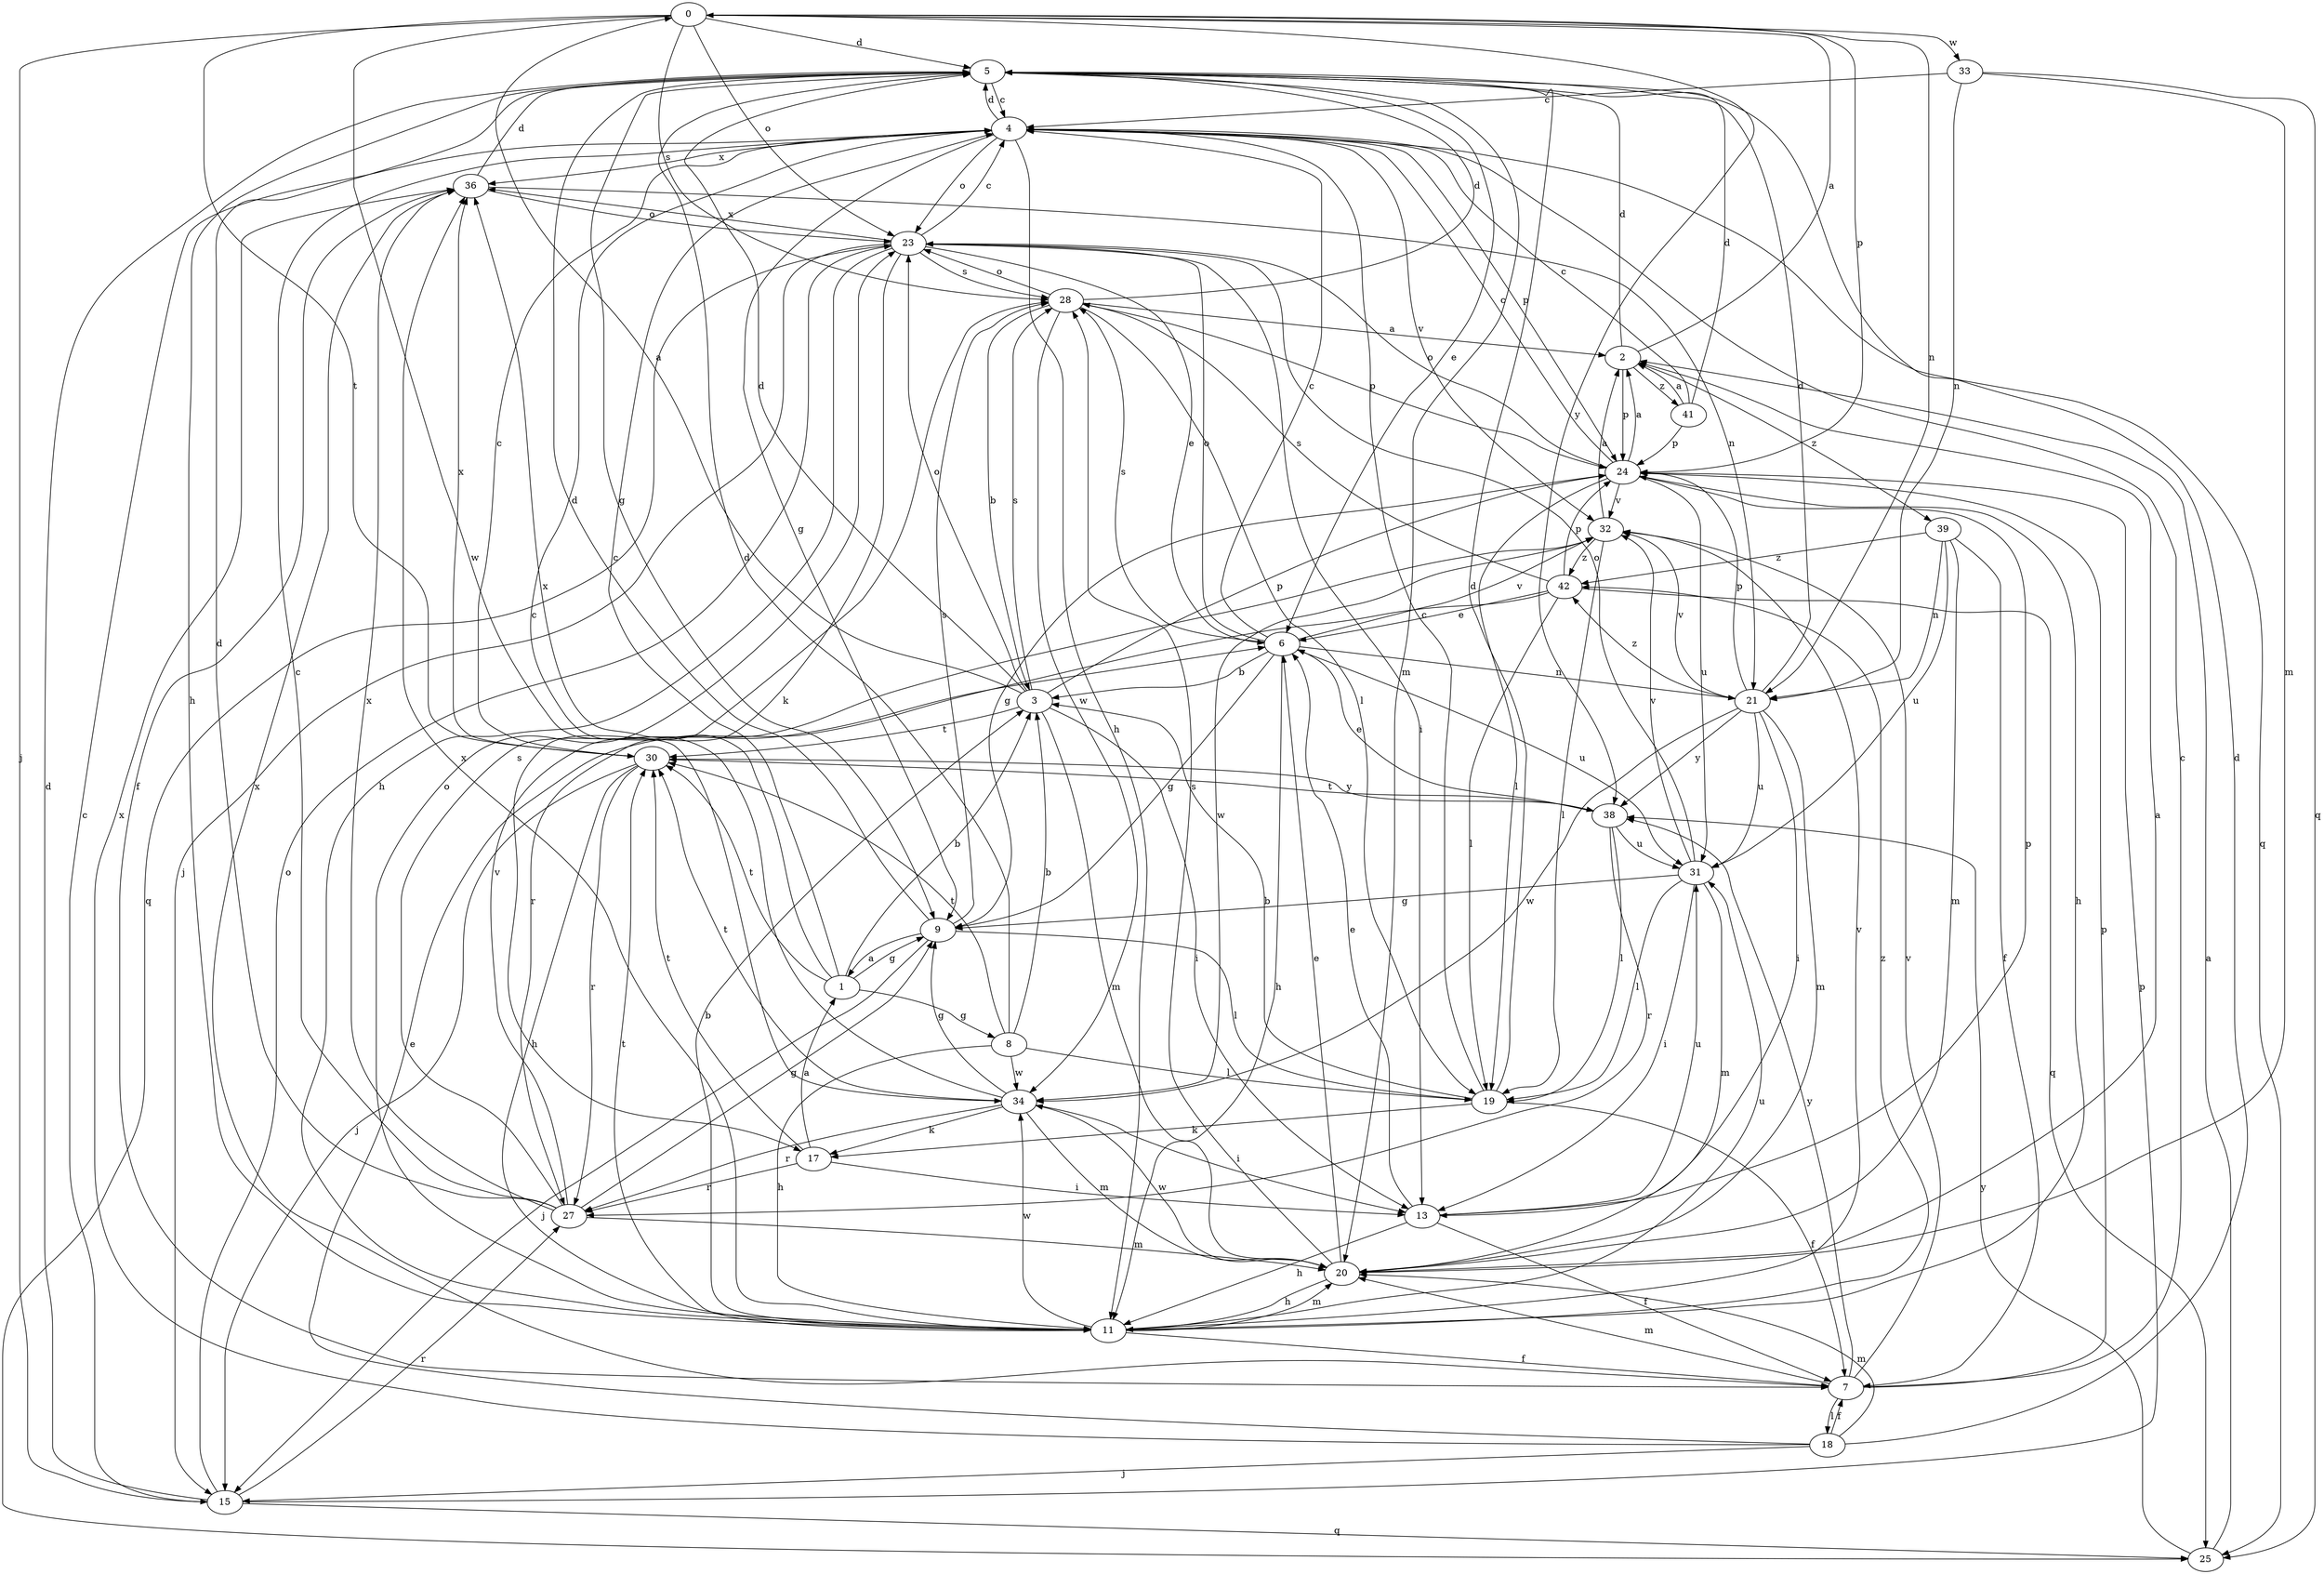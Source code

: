 strict digraph  {
0;
1;
2;
3;
4;
5;
6;
7;
8;
9;
11;
13;
15;
17;
18;
19;
20;
21;
23;
24;
25;
27;
28;
30;
31;
32;
33;
34;
36;
38;
39;
41;
42;
0 -> 5  [label=d];
0 -> 15  [label=j];
0 -> 21  [label=n];
0 -> 23  [label=o];
0 -> 24  [label=p];
0 -> 28  [label=s];
0 -> 30  [label=t];
0 -> 33  [label=w];
0 -> 34  [label=w];
0 -> 38  [label=y];
1 -> 3  [label=b];
1 -> 4  [label=c];
1 -> 8  [label=g];
1 -> 9  [label=g];
1 -> 30  [label=t];
1 -> 36  [label=x];
2 -> 0  [label=a];
2 -> 5  [label=d];
2 -> 24  [label=p];
2 -> 39  [label=z];
2 -> 41  [label=z];
3 -> 0  [label=a];
3 -> 5  [label=d];
3 -> 13  [label=i];
3 -> 20  [label=m];
3 -> 23  [label=o];
3 -> 24  [label=p];
3 -> 28  [label=s];
3 -> 30  [label=t];
4 -> 5  [label=d];
4 -> 9  [label=g];
4 -> 11  [label=h];
4 -> 23  [label=o];
4 -> 24  [label=p];
4 -> 25  [label=q];
4 -> 32  [label=v];
4 -> 36  [label=x];
5 -> 4  [label=c];
5 -> 6  [label=e];
5 -> 9  [label=g];
5 -> 11  [label=h];
5 -> 20  [label=m];
6 -> 3  [label=b];
6 -> 4  [label=c];
6 -> 9  [label=g];
6 -> 11  [label=h];
6 -> 21  [label=n];
6 -> 23  [label=o];
6 -> 28  [label=s];
6 -> 31  [label=u];
6 -> 32  [label=v];
7 -> 4  [label=c];
7 -> 18  [label=l];
7 -> 20  [label=m];
7 -> 24  [label=p];
7 -> 32  [label=v];
7 -> 36  [label=x];
7 -> 38  [label=y];
8 -> 3  [label=b];
8 -> 5  [label=d];
8 -> 11  [label=h];
8 -> 19  [label=l];
8 -> 30  [label=t];
8 -> 34  [label=w];
9 -> 1  [label=a];
9 -> 5  [label=d];
9 -> 15  [label=j];
9 -> 19  [label=l];
9 -> 28  [label=s];
11 -> 3  [label=b];
11 -> 7  [label=f];
11 -> 20  [label=m];
11 -> 23  [label=o];
11 -> 30  [label=t];
11 -> 31  [label=u];
11 -> 32  [label=v];
11 -> 34  [label=w];
11 -> 36  [label=x];
11 -> 42  [label=z];
13 -> 6  [label=e];
13 -> 7  [label=f];
13 -> 11  [label=h];
13 -> 24  [label=p];
13 -> 31  [label=u];
15 -> 4  [label=c];
15 -> 5  [label=d];
15 -> 23  [label=o];
15 -> 24  [label=p];
15 -> 25  [label=q];
15 -> 27  [label=r];
17 -> 1  [label=a];
17 -> 13  [label=i];
17 -> 27  [label=r];
17 -> 30  [label=t];
18 -> 5  [label=d];
18 -> 6  [label=e];
18 -> 7  [label=f];
18 -> 15  [label=j];
18 -> 20  [label=m];
18 -> 36  [label=x];
19 -> 3  [label=b];
19 -> 4  [label=c];
19 -> 5  [label=d];
19 -> 7  [label=f];
19 -> 17  [label=k];
20 -> 2  [label=a];
20 -> 6  [label=e];
20 -> 11  [label=h];
20 -> 28  [label=s];
20 -> 34  [label=w];
21 -> 5  [label=d];
21 -> 13  [label=i];
21 -> 20  [label=m];
21 -> 24  [label=p];
21 -> 31  [label=u];
21 -> 32  [label=v];
21 -> 34  [label=w];
21 -> 38  [label=y];
21 -> 42  [label=z];
23 -> 4  [label=c];
23 -> 6  [label=e];
23 -> 11  [label=h];
23 -> 13  [label=i];
23 -> 15  [label=j];
23 -> 17  [label=k];
23 -> 25  [label=q];
23 -> 28  [label=s];
23 -> 36  [label=x];
24 -> 2  [label=a];
24 -> 4  [label=c];
24 -> 9  [label=g];
24 -> 11  [label=h];
24 -> 19  [label=l];
24 -> 23  [label=o];
24 -> 31  [label=u];
24 -> 32  [label=v];
25 -> 2  [label=a];
25 -> 38  [label=y];
27 -> 4  [label=c];
27 -> 5  [label=d];
27 -> 9  [label=g];
27 -> 20  [label=m];
27 -> 28  [label=s];
27 -> 32  [label=v];
27 -> 36  [label=x];
28 -> 2  [label=a];
28 -> 3  [label=b];
28 -> 5  [label=d];
28 -> 19  [label=l];
28 -> 23  [label=o];
28 -> 24  [label=p];
28 -> 34  [label=w];
30 -> 4  [label=c];
30 -> 11  [label=h];
30 -> 15  [label=j];
30 -> 27  [label=r];
30 -> 36  [label=x];
30 -> 38  [label=y];
31 -> 9  [label=g];
31 -> 13  [label=i];
31 -> 19  [label=l];
31 -> 20  [label=m];
31 -> 23  [label=o];
31 -> 32  [label=v];
32 -> 2  [label=a];
32 -> 19  [label=l];
32 -> 34  [label=w];
32 -> 42  [label=z];
33 -> 4  [label=c];
33 -> 20  [label=m];
33 -> 21  [label=n];
33 -> 25  [label=q];
34 -> 4  [label=c];
34 -> 9  [label=g];
34 -> 13  [label=i];
34 -> 17  [label=k];
34 -> 20  [label=m];
34 -> 27  [label=r];
34 -> 30  [label=t];
36 -> 5  [label=d];
36 -> 7  [label=f];
36 -> 21  [label=n];
36 -> 23  [label=o];
38 -> 6  [label=e];
38 -> 19  [label=l];
38 -> 27  [label=r];
38 -> 30  [label=t];
38 -> 31  [label=u];
39 -> 7  [label=f];
39 -> 20  [label=m];
39 -> 21  [label=n];
39 -> 31  [label=u];
39 -> 42  [label=z];
41 -> 2  [label=a];
41 -> 4  [label=c];
41 -> 5  [label=d];
41 -> 24  [label=p];
42 -> 6  [label=e];
42 -> 19  [label=l];
42 -> 24  [label=p];
42 -> 25  [label=q];
42 -> 27  [label=r];
42 -> 28  [label=s];
}
